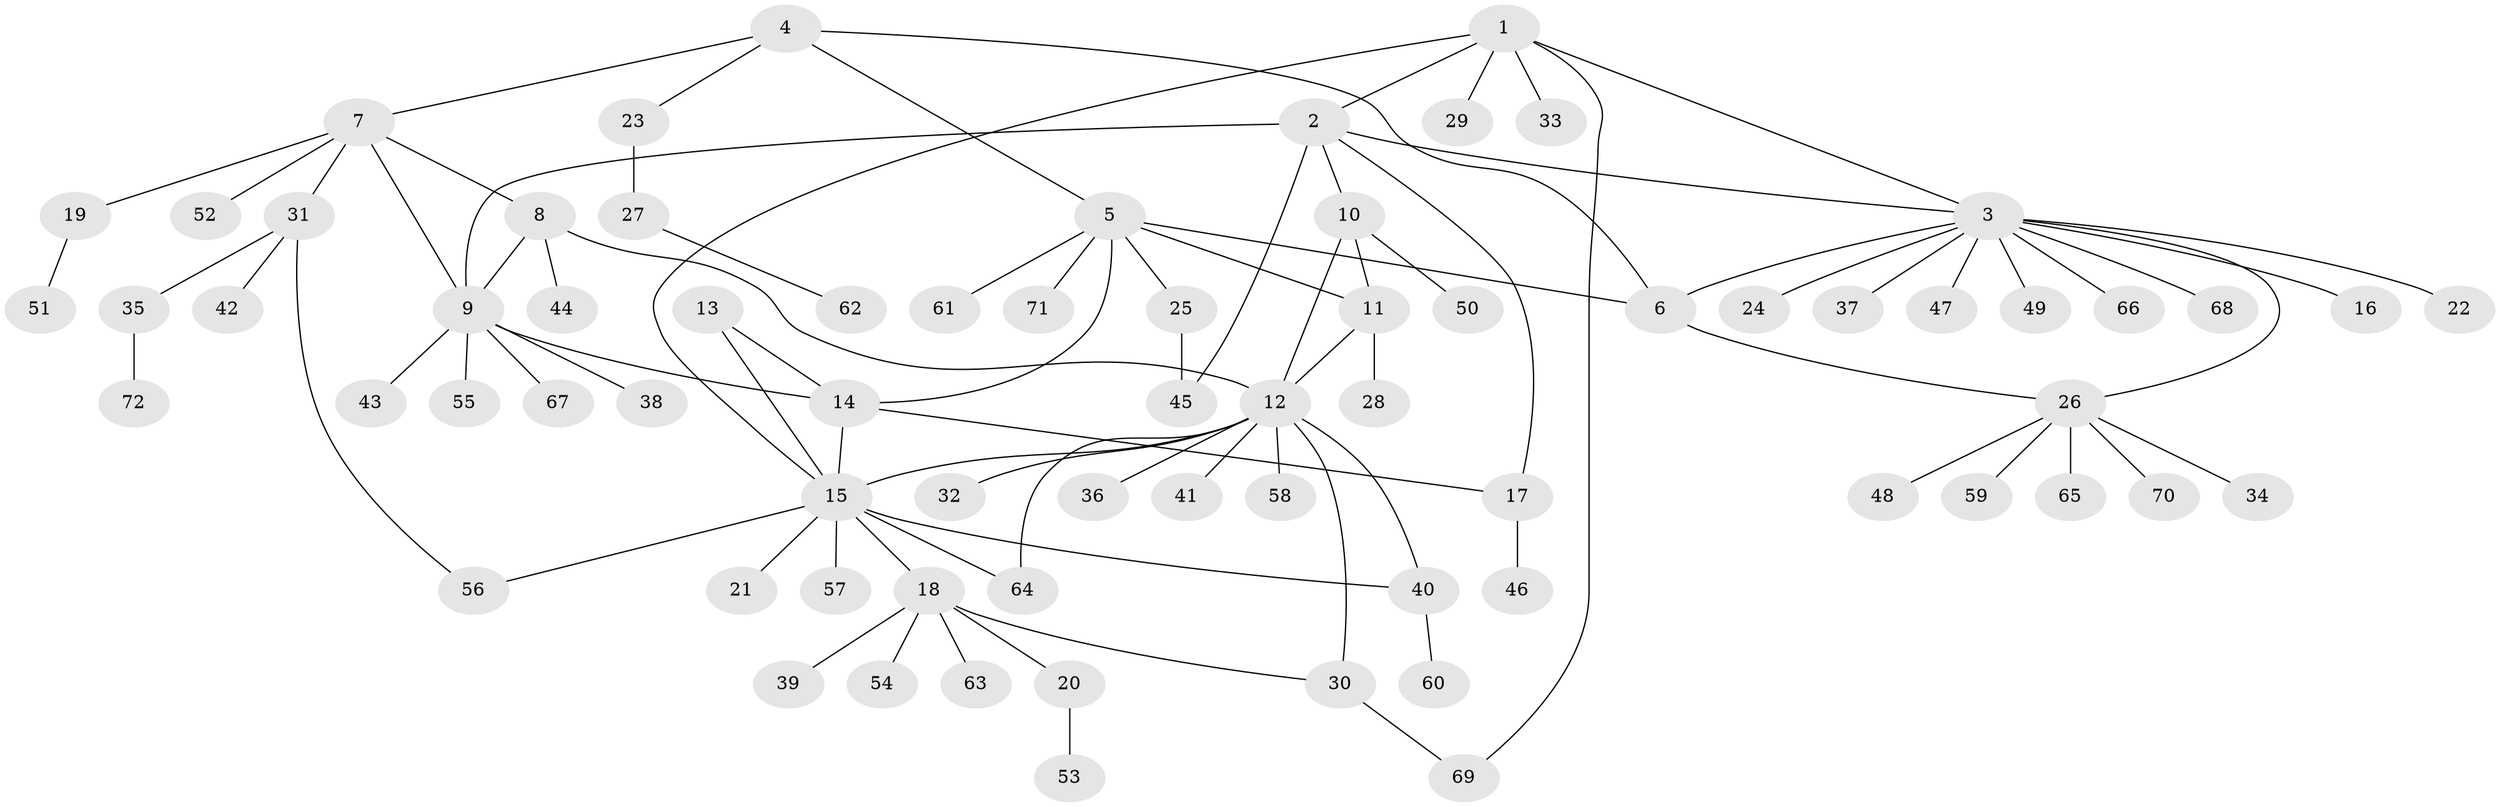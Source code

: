 // coarse degree distribution, {5: 0.05555555555555555, 6: 0.07407407407407407, 13: 0.018518518518518517, 4: 0.018518518518518517, 7: 0.018518518518518517, 2: 0.1111111111111111, 11: 0.018518518518518517, 10: 0.018518518518518517, 1: 0.6296296296296297, 3: 0.037037037037037035}
// Generated by graph-tools (version 1.1) at 2025/24/03/03/25 07:24:17]
// undirected, 72 vertices, 90 edges
graph export_dot {
graph [start="1"]
  node [color=gray90,style=filled];
  1;
  2;
  3;
  4;
  5;
  6;
  7;
  8;
  9;
  10;
  11;
  12;
  13;
  14;
  15;
  16;
  17;
  18;
  19;
  20;
  21;
  22;
  23;
  24;
  25;
  26;
  27;
  28;
  29;
  30;
  31;
  32;
  33;
  34;
  35;
  36;
  37;
  38;
  39;
  40;
  41;
  42;
  43;
  44;
  45;
  46;
  47;
  48;
  49;
  50;
  51;
  52;
  53;
  54;
  55;
  56;
  57;
  58;
  59;
  60;
  61;
  62;
  63;
  64;
  65;
  66;
  67;
  68;
  69;
  70;
  71;
  72;
  1 -- 2;
  1 -- 3;
  1 -- 15;
  1 -- 29;
  1 -- 33;
  1 -- 69;
  2 -- 3;
  2 -- 9;
  2 -- 10;
  2 -- 17;
  2 -- 45;
  3 -- 6;
  3 -- 16;
  3 -- 22;
  3 -- 24;
  3 -- 26;
  3 -- 37;
  3 -- 47;
  3 -- 49;
  3 -- 66;
  3 -- 68;
  4 -- 5;
  4 -- 6;
  4 -- 7;
  4 -- 23;
  5 -- 6;
  5 -- 11;
  5 -- 14;
  5 -- 25;
  5 -- 61;
  5 -- 71;
  6 -- 26;
  7 -- 8;
  7 -- 9;
  7 -- 19;
  7 -- 31;
  7 -- 52;
  8 -- 9;
  8 -- 12;
  8 -- 44;
  9 -- 14;
  9 -- 38;
  9 -- 43;
  9 -- 55;
  9 -- 67;
  10 -- 11;
  10 -- 12;
  10 -- 50;
  11 -- 12;
  11 -- 28;
  12 -- 15;
  12 -- 30;
  12 -- 32;
  12 -- 36;
  12 -- 40;
  12 -- 41;
  12 -- 58;
  12 -- 64;
  13 -- 14;
  13 -- 15;
  14 -- 15;
  14 -- 17;
  15 -- 18;
  15 -- 21;
  15 -- 40;
  15 -- 56;
  15 -- 57;
  15 -- 64;
  17 -- 46;
  18 -- 20;
  18 -- 30;
  18 -- 39;
  18 -- 54;
  18 -- 63;
  19 -- 51;
  20 -- 53;
  23 -- 27;
  25 -- 45;
  26 -- 34;
  26 -- 48;
  26 -- 59;
  26 -- 65;
  26 -- 70;
  27 -- 62;
  30 -- 69;
  31 -- 35;
  31 -- 42;
  31 -- 56;
  35 -- 72;
  40 -- 60;
}
